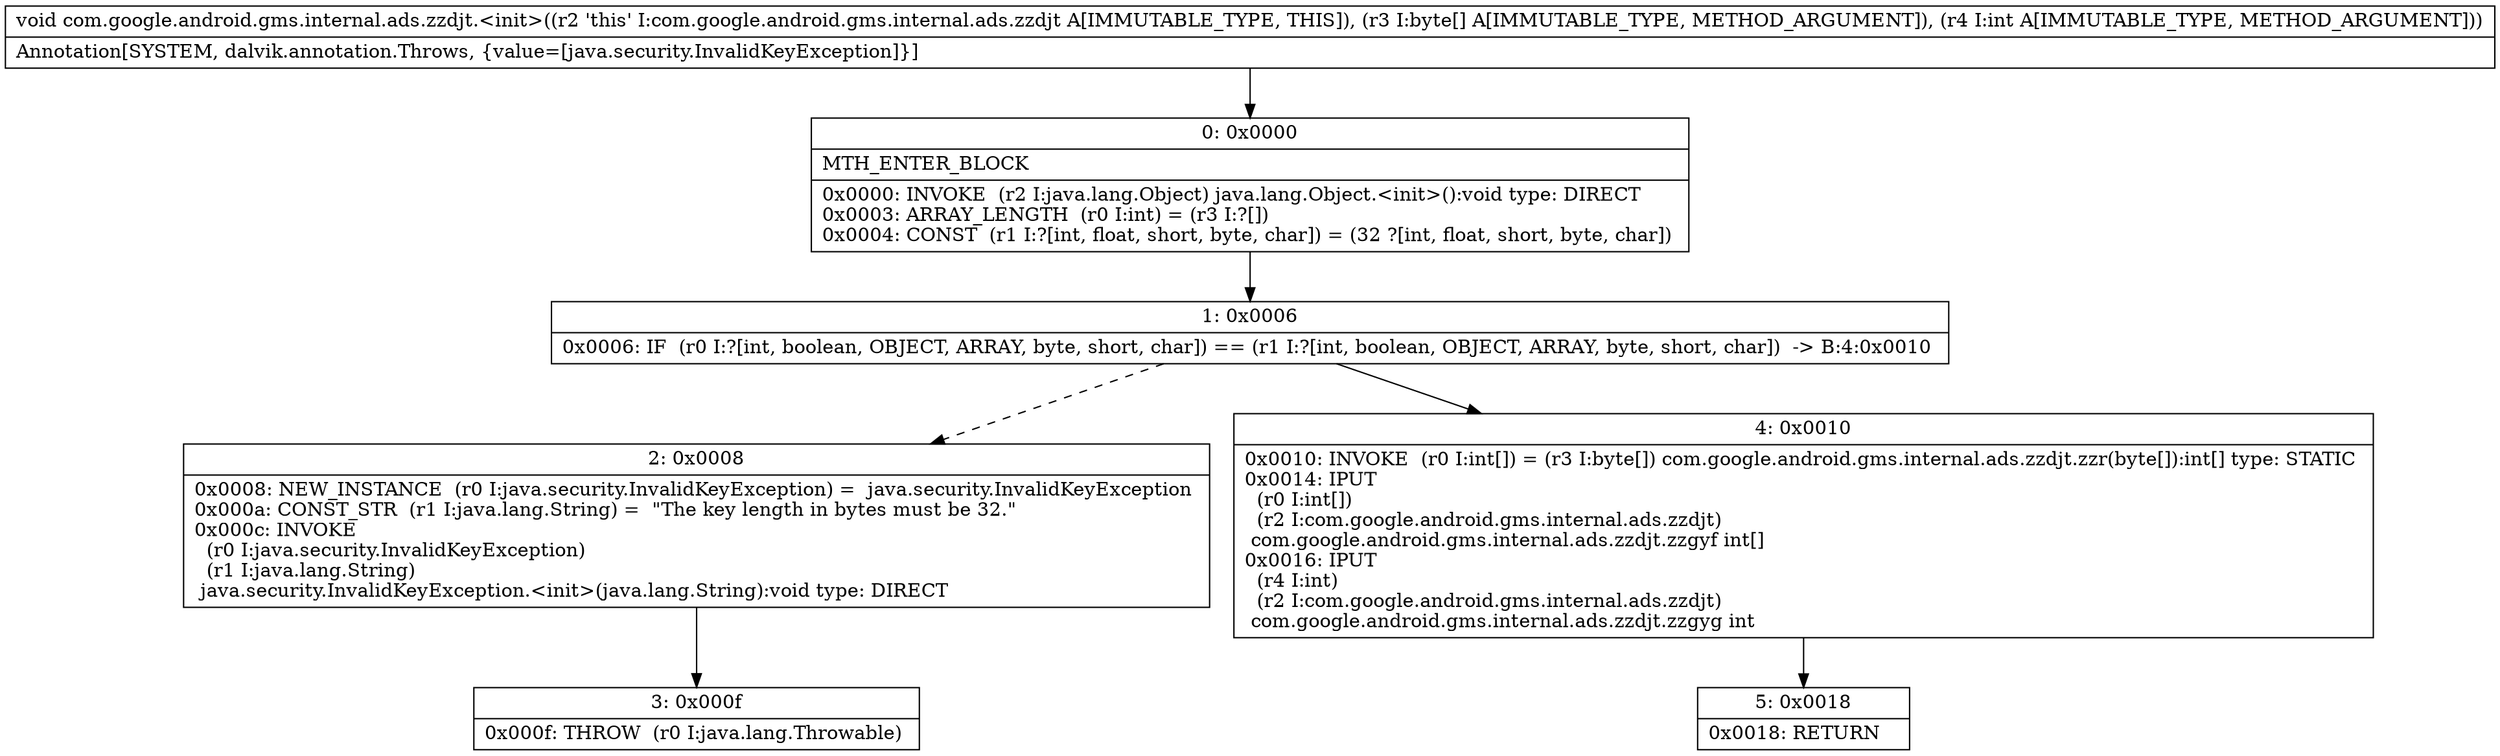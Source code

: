digraph "CFG forcom.google.android.gms.internal.ads.zzdjt.\<init\>([BI)V" {
Node_0 [shape=record,label="{0\:\ 0x0000|MTH_ENTER_BLOCK\l|0x0000: INVOKE  (r2 I:java.lang.Object) java.lang.Object.\<init\>():void type: DIRECT \l0x0003: ARRAY_LENGTH  (r0 I:int) = (r3 I:?[]) \l0x0004: CONST  (r1 I:?[int, float, short, byte, char]) = (32 ?[int, float, short, byte, char]) \l}"];
Node_1 [shape=record,label="{1\:\ 0x0006|0x0006: IF  (r0 I:?[int, boolean, OBJECT, ARRAY, byte, short, char]) == (r1 I:?[int, boolean, OBJECT, ARRAY, byte, short, char])  \-\> B:4:0x0010 \l}"];
Node_2 [shape=record,label="{2\:\ 0x0008|0x0008: NEW_INSTANCE  (r0 I:java.security.InvalidKeyException) =  java.security.InvalidKeyException \l0x000a: CONST_STR  (r1 I:java.lang.String) =  \"The key length in bytes must be 32.\" \l0x000c: INVOKE  \l  (r0 I:java.security.InvalidKeyException)\l  (r1 I:java.lang.String)\l java.security.InvalidKeyException.\<init\>(java.lang.String):void type: DIRECT \l}"];
Node_3 [shape=record,label="{3\:\ 0x000f|0x000f: THROW  (r0 I:java.lang.Throwable) \l}"];
Node_4 [shape=record,label="{4\:\ 0x0010|0x0010: INVOKE  (r0 I:int[]) = (r3 I:byte[]) com.google.android.gms.internal.ads.zzdjt.zzr(byte[]):int[] type: STATIC \l0x0014: IPUT  \l  (r0 I:int[])\l  (r2 I:com.google.android.gms.internal.ads.zzdjt)\l com.google.android.gms.internal.ads.zzdjt.zzgyf int[] \l0x0016: IPUT  \l  (r4 I:int)\l  (r2 I:com.google.android.gms.internal.ads.zzdjt)\l com.google.android.gms.internal.ads.zzdjt.zzgyg int \l}"];
Node_5 [shape=record,label="{5\:\ 0x0018|0x0018: RETURN   \l}"];
MethodNode[shape=record,label="{void com.google.android.gms.internal.ads.zzdjt.\<init\>((r2 'this' I:com.google.android.gms.internal.ads.zzdjt A[IMMUTABLE_TYPE, THIS]), (r3 I:byte[] A[IMMUTABLE_TYPE, METHOD_ARGUMENT]), (r4 I:int A[IMMUTABLE_TYPE, METHOD_ARGUMENT]))  | Annotation[SYSTEM, dalvik.annotation.Throws, \{value=[java.security.InvalidKeyException]\}]\l}"];
MethodNode -> Node_0;
Node_0 -> Node_1;
Node_1 -> Node_2[style=dashed];
Node_1 -> Node_4;
Node_2 -> Node_3;
Node_4 -> Node_5;
}

